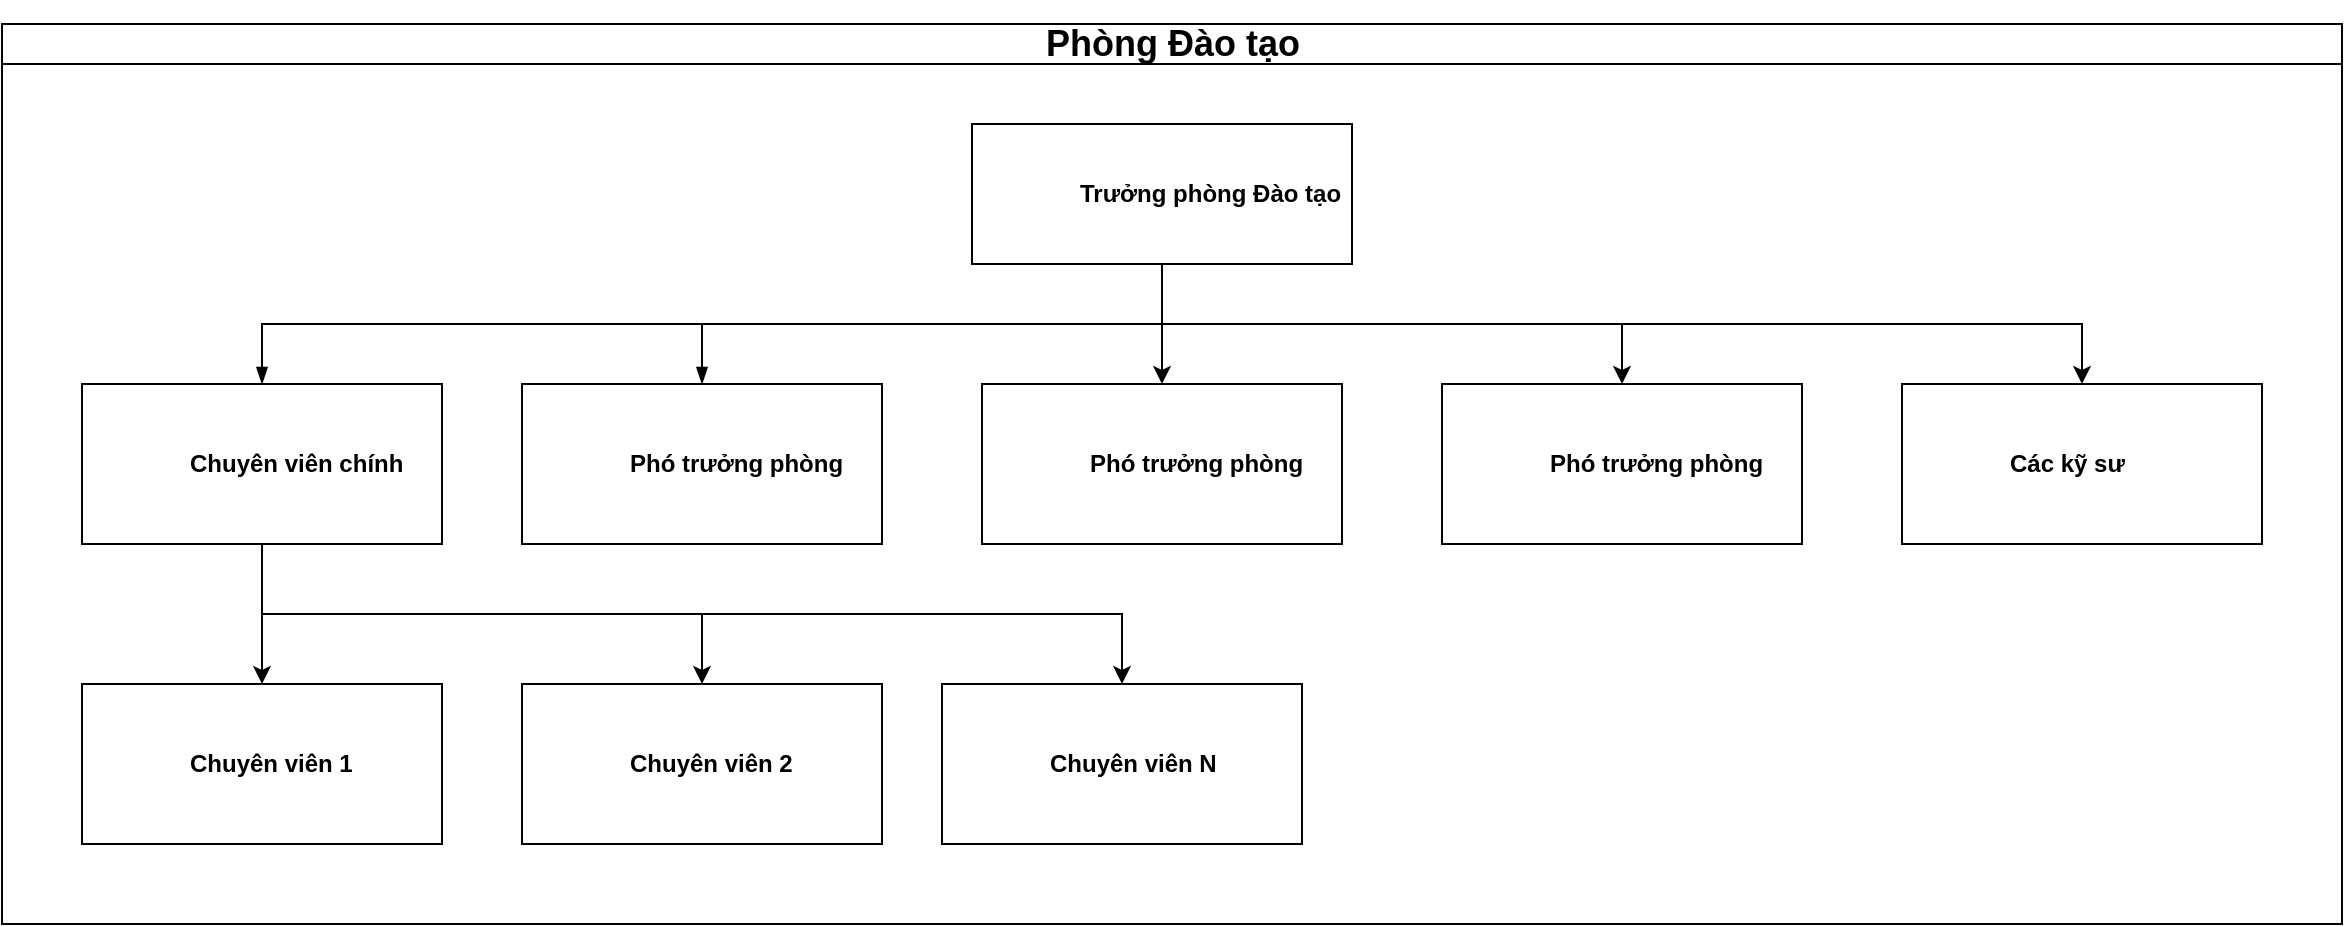 <mxfile version="26.0.16">
  <diagram id="prtHgNgQTEPvFCAcTncT" name="Page-1">
    <mxGraphModel dx="1167" dy="687" grid="1" gridSize="10" guides="1" tooltips="1" connect="1" arrows="1" fold="1" page="1" pageScale="1" pageWidth="827" pageHeight="1169" math="0" shadow="0">
      <root>
        <mxCell id="0" />
        <mxCell id="1" parent="0" />
        <mxCell id="dNxyNK7c78bLwvsdeMH5-11" value="&lt;div style=&quot;line-height: 170%; padding-top: 5px; padding-bottom: 5px; margin-right: 0px; margin-top: 0px;&quot;&gt;&lt;font style=&quot;line-height: 190%; font-size: 18px;&quot;&gt;Phòng Đào tạo&lt;/font&gt;&lt;/div&gt;" style="swimlane;html=1;startSize=20;horizontal=1;containerType=tree;glass=0;" parent="1" vertex="1">
          <mxGeometry x="10" y="90" width="1170" height="450" as="geometry" />
        </mxCell>
        <mxCell id="nphaNmbbjhfqBvYZ-1Rm-10" style="edgeStyle=orthogonalEdgeStyle;rounded=0;orthogonalLoop=1;jettySize=auto;html=1;exitX=0.5;exitY=1;exitDx=0;exitDy=0;" edge="1" parent="dNxyNK7c78bLwvsdeMH5-11" source="dNxyNK7c78bLwvsdeMH5-12" target="nphaNmbbjhfqBvYZ-1Rm-8">
          <mxGeometry relative="1" as="geometry" />
        </mxCell>
        <mxCell id="nphaNmbbjhfqBvYZ-1Rm-11" style="edgeStyle=orthogonalEdgeStyle;rounded=0;orthogonalLoop=1;jettySize=auto;html=1;exitX=0.5;exitY=1;exitDx=0;exitDy=0;entryX=0.5;entryY=0;entryDx=0;entryDy=0;" edge="1" parent="dNxyNK7c78bLwvsdeMH5-11" source="dNxyNK7c78bLwvsdeMH5-12" target="nphaNmbbjhfqBvYZ-1Rm-9">
          <mxGeometry relative="1" as="geometry" />
        </mxCell>
        <UserObject label="Trưởng phòng Đào tạo" name="Tessa Miller" position="CFO" location="Office 1" email="me@example.com" placeholders="1" link="https://www.draw.io" id="dNxyNK7c78bLwvsdeMH5-12">
          <mxCell style="label;image=https://cdn3.iconfinder.com/data/icons/user-avatars-1/512/users-3-128.png;whiteSpace=wrap;html=1;rounded=0;glass=0;treeMoving=1;treeFolding=1;" parent="dNxyNK7c78bLwvsdeMH5-11" vertex="1">
            <mxGeometry x="485" y="50" width="190" height="70" as="geometry" />
          </mxCell>
        </UserObject>
        <mxCell id="dNxyNK7c78bLwvsdeMH5-13" value="" style="endArrow=blockThin;endFill=1;fontSize=11;edgeStyle=elbowEdgeStyle;elbow=vertical;rounded=0;" parent="dNxyNK7c78bLwvsdeMH5-11" source="dNxyNK7c78bLwvsdeMH5-12" target="dNxyNK7c78bLwvsdeMH5-14" edge="1">
          <mxGeometry relative="1" as="geometry" />
        </mxCell>
        <mxCell id="nphaNmbbjhfqBvYZ-1Rm-18" style="edgeStyle=orthogonalEdgeStyle;rounded=0;orthogonalLoop=1;jettySize=auto;html=1;exitX=0.5;exitY=1;exitDx=0;exitDy=0;entryX=0.5;entryY=0;entryDx=0;entryDy=0;" edge="1" parent="dNxyNK7c78bLwvsdeMH5-11" source="dNxyNK7c78bLwvsdeMH5-14" target="nphaNmbbjhfqBvYZ-1Rm-12">
          <mxGeometry relative="1" as="geometry" />
        </mxCell>
        <mxCell id="nphaNmbbjhfqBvYZ-1Rm-19" style="edgeStyle=orthogonalEdgeStyle;rounded=0;orthogonalLoop=1;jettySize=auto;html=1;exitX=0.5;exitY=1;exitDx=0;exitDy=0;entryX=0.5;entryY=0;entryDx=0;entryDy=0;" edge="1" parent="dNxyNK7c78bLwvsdeMH5-11" source="dNxyNK7c78bLwvsdeMH5-14" target="nphaNmbbjhfqBvYZ-1Rm-14">
          <mxGeometry relative="1" as="geometry" />
        </mxCell>
        <mxCell id="nphaNmbbjhfqBvYZ-1Rm-20" style="edgeStyle=orthogonalEdgeStyle;rounded=0;orthogonalLoop=1;jettySize=auto;html=1;exitX=0.5;exitY=1;exitDx=0;exitDy=0;entryX=0.5;entryY=0;entryDx=0;entryDy=0;" edge="1" parent="dNxyNK7c78bLwvsdeMH5-11" source="dNxyNK7c78bLwvsdeMH5-14" target="nphaNmbbjhfqBvYZ-1Rm-15">
          <mxGeometry relative="1" as="geometry" />
        </mxCell>
        <UserObject label="Chuyên viên chính" name="Edward Morrison" position="Brand Manager" location="Office 2" email="me@example.com" placeholders="1" link="https://www.draw.io" id="dNxyNK7c78bLwvsdeMH5-14">
          <mxCell style="label;image=https://cdn3.iconfinder.com/data/icons/user-avatars-1/512/users-10-3-128.png;whiteSpace=wrap;html=1;rounded=0;glass=0;treeFolding=1;treeMoving=1;" parent="dNxyNK7c78bLwvsdeMH5-11" vertex="1">
            <mxGeometry x="40" y="180" width="180" height="80" as="geometry" />
          </mxCell>
        </UserObject>
        <mxCell id="dNxyNK7c78bLwvsdeMH5-15" value="" style="endArrow=blockThin;endFill=1;fontSize=11;edgeStyle=elbowEdgeStyle;elbow=vertical;rounded=0;" parent="dNxyNK7c78bLwvsdeMH5-11" source="dNxyNK7c78bLwvsdeMH5-12" target="dNxyNK7c78bLwvsdeMH5-16" edge="1">
          <mxGeometry relative="1" as="geometry" />
        </mxCell>
        <UserObject label="&lt;font style=&quot;color: rgb(0, 0, 0);&quot;&gt;Phó trưởng phòng&lt;/font&gt;" name="Evan Valet" position="HR Director" location="Office 4" email="me@example.com" placeholders="1" link="https://www.draw.io" id="dNxyNK7c78bLwvsdeMH5-16">
          <mxCell style="label;image=https://cdn3.iconfinder.com/data/icons/user-avatars-1/512/users-9-2-128.png;whiteSpace=wrap;html=1;rounded=0;glass=0;treeFolding=1;treeMoving=1;" parent="dNxyNK7c78bLwvsdeMH5-11" vertex="1">
            <mxGeometry x="260" y="180" width="180" height="80" as="geometry" />
          </mxCell>
        </UserObject>
        <UserObject label="&lt;font style=&quot;color: rgb(0, 0, 0);&quot;&gt;Các kỹ sư&lt;/font&gt;" name="Alison Donovan" position="System Admin" location="Office 3" email="me@example.com" placeholders="1" link="https://www.draw.io" id="nphaNmbbjhfqBvYZ-1Rm-6">
          <mxCell style="label;image=https://cdn3.iconfinder.com/data/icons/user-avatars-1/512/users-2-128.png;whiteSpace=wrap;html=1;rounded=0;glass=0;" vertex="1" parent="dNxyNK7c78bLwvsdeMH5-11">
            <mxGeometry x="950" y="180" width="180" height="80" as="geometry" />
          </mxCell>
        </UserObject>
        <mxCell id="nphaNmbbjhfqBvYZ-1Rm-7" style="edgeStyle=orthogonalEdgeStyle;rounded=0;orthogonalLoop=1;jettySize=auto;html=1;exitX=0.5;exitY=1;exitDx=0;exitDy=0;entryX=0.5;entryY=0;entryDx=0;entryDy=0;" edge="1" parent="dNxyNK7c78bLwvsdeMH5-11" source="dNxyNK7c78bLwvsdeMH5-12" target="nphaNmbbjhfqBvYZ-1Rm-6">
          <mxGeometry relative="1" as="geometry" />
        </mxCell>
        <UserObject label="&lt;font style=&quot;color: rgb(0, 0, 0);&quot;&gt;Phó trưởng phòng&lt;/font&gt;" name="Evan Valet" position="HR Director" location="Office 4" email="me@example.com" placeholders="1" link="https://www.draw.io" id="nphaNmbbjhfqBvYZ-1Rm-8">
          <mxCell style="label;image=https://cdn3.iconfinder.com/data/icons/user-avatars-1/512/users-9-2-128.png;whiteSpace=wrap;html=1;rounded=0;glass=0;treeFolding=1;treeMoving=1;" vertex="1" parent="dNxyNK7c78bLwvsdeMH5-11">
            <mxGeometry x="490" y="180" width="180" height="80" as="geometry" />
          </mxCell>
        </UserObject>
        <UserObject label="&lt;font style=&quot;color: rgb(0, 0, 0);&quot;&gt;Phó trưởng phòng&lt;/font&gt;" name="Evan Valet" position="HR Director" location="Office 4" email="me@example.com" placeholders="1" link="https://www.draw.io" id="nphaNmbbjhfqBvYZ-1Rm-9">
          <mxCell style="label;image=https://cdn3.iconfinder.com/data/icons/user-avatars-1/512/users-9-2-128.png;whiteSpace=wrap;html=1;rounded=0;glass=0;treeFolding=1;treeMoving=1;" vertex="1" parent="dNxyNK7c78bLwvsdeMH5-11">
            <mxGeometry x="720" y="180" width="180" height="80" as="geometry" />
          </mxCell>
        </UserObject>
        <UserObject label="&lt;font style=&quot;color: rgb(0, 0, 0);&quot;&gt;Chuyên viên 1&lt;/font&gt;" name="Alison Donovan" position="System Admin" location="Office 3" email="me@example.com" placeholders="1" link="https://www.draw.io" id="nphaNmbbjhfqBvYZ-1Rm-12">
          <mxCell style="label;image=https://cdn3.iconfinder.com/data/icons/user-avatars-1/512/users-2-128.png;whiteSpace=wrap;html=1;rounded=0;glass=0;" vertex="1" parent="dNxyNK7c78bLwvsdeMH5-11">
            <mxGeometry x="40" y="330" width="180" height="80" as="geometry" />
          </mxCell>
        </UserObject>
        <UserObject label="&lt;font style=&quot;color: rgb(0, 0, 0);&quot;&gt;Chuyên viên N&lt;/font&gt;" name="Alison Donovan" position="System Admin" location="Office 3" email="me@example.com" placeholders="1" link="https://www.draw.io" id="nphaNmbbjhfqBvYZ-1Rm-15">
          <mxCell style="label;image=https://cdn3.iconfinder.com/data/icons/user-avatars-1/512/users-2-128.png;whiteSpace=wrap;html=1;rounded=0;glass=0;" vertex="1" parent="dNxyNK7c78bLwvsdeMH5-11">
            <mxGeometry x="470" y="330" width="180" height="80" as="geometry" />
          </mxCell>
        </UserObject>
        <UserObject label="&lt;font style=&quot;color: rgb(0, 0, 0);&quot;&gt;Chuyên viên 2&lt;/font&gt;" name="Alison Donovan" position="System Admin" location="Office 3" email="me@example.com" placeholders="1" link="https://www.draw.io" id="nphaNmbbjhfqBvYZ-1Rm-14">
          <mxCell style="label;image=https://cdn3.iconfinder.com/data/icons/user-avatars-1/512/users-2-128.png;whiteSpace=wrap;html=1;rounded=0;glass=0;" vertex="1" parent="dNxyNK7c78bLwvsdeMH5-11">
            <mxGeometry x="260" y="330" width="180" height="80" as="geometry" />
          </mxCell>
        </UserObject>
      </root>
    </mxGraphModel>
  </diagram>
</mxfile>
